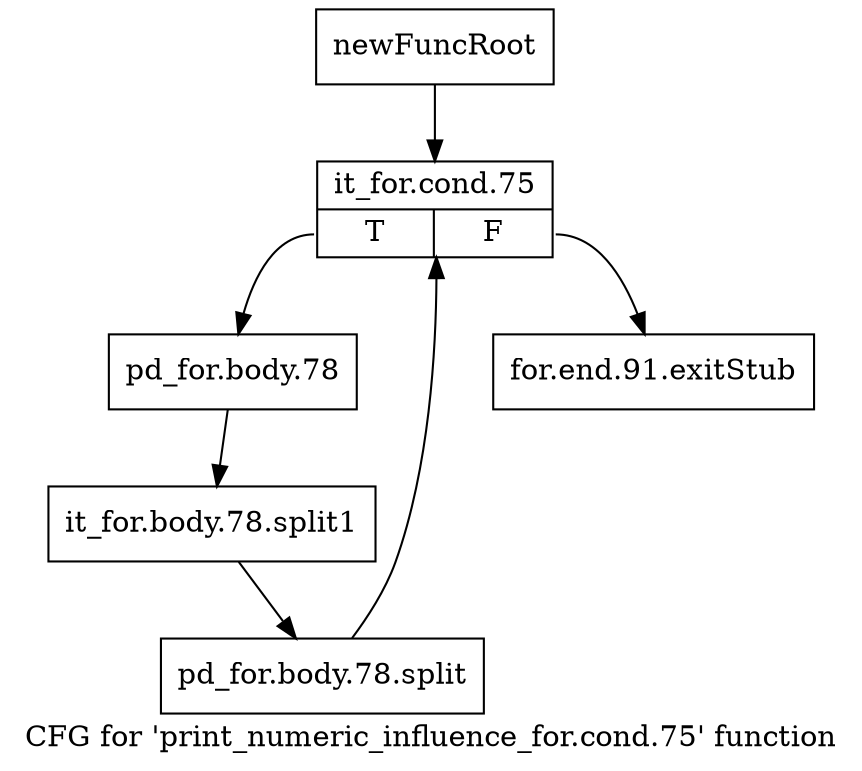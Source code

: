 digraph "CFG for 'print_numeric_influence_for.cond.75' function" {
	label="CFG for 'print_numeric_influence_for.cond.75' function";

	Node0x402b8f0 [shape=record,label="{newFuncRoot}"];
	Node0x402b8f0 -> Node0x4033790;
	Node0x402b940 [shape=record,label="{for.end.91.exitStub}"];
	Node0x4033790 [shape=record,label="{it_for.cond.75|{<s0>T|<s1>F}}"];
	Node0x4033790:s0 -> Node0x40337e0;
	Node0x4033790:s1 -> Node0x402b940;
	Node0x40337e0 [shape=record,label="{pd_for.body.78}"];
	Node0x40337e0 -> Node0x4f80f30;
	Node0x4f80f30 [shape=record,label="{it_for.body.78.split1}"];
	Node0x4f80f30 -> Node0x4f920b0;
	Node0x4f920b0 [shape=record,label="{pd_for.body.78.split}"];
	Node0x4f920b0 -> Node0x4033790;
}
